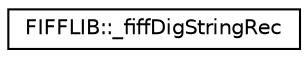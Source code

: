 digraph "Graphical Class Hierarchy"
{
  edge [fontname="Helvetica",fontsize="10",labelfontname="Helvetica",labelfontsize="10"];
  node [fontname="Helvetica",fontsize="10",shape=record];
  rankdir="LR";
  Node1 [label="FIFFLIB::_fiffDigStringRec",height=0.2,width=0.4,color="black", fillcolor="white", style="filled",URL="$struct_f_i_f_f_l_i_b_1_1__fiff_dig_string_rec.html"];
}
